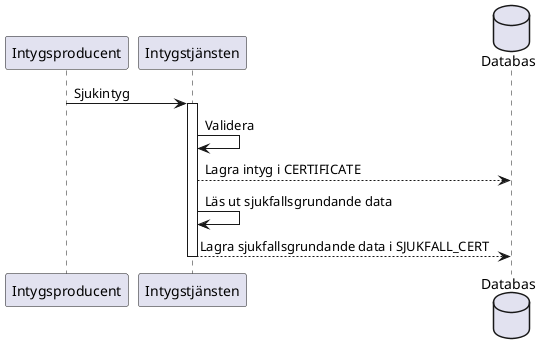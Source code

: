@startuml
Intygsproducent -> Intygstjänsten: Sjukintyg
activate Intygstjänsten
    Intygstjänsten -> Intygstjänsten: Validera
    database Databas
    Intygstjänsten --> Databas: Lagra intyg i CERTIFICATE
    Intygstjänsten -> Intygstjänsten: Läs ut sjukfallsgrundande data
    Intygstjänsten --> Databas: Lagra sjukfallsgrundande data i SJUKFALL_CERT
deactivate Intygstjänsten
@enduml